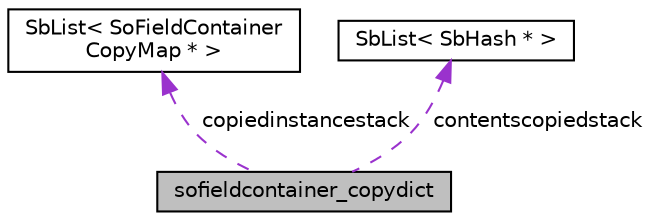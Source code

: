 digraph "sofieldcontainer_copydict"
{
 // LATEX_PDF_SIZE
  edge [fontname="Helvetica",fontsize="10",labelfontname="Helvetica",labelfontsize="10"];
  node [fontname="Helvetica",fontsize="10",shape=record];
  Node1 [label="sofieldcontainer_copydict",height=0.2,width=0.4,color="black", fillcolor="grey75", style="filled", fontcolor="black",tooltip=" "];
  Node2 -> Node1 [dir="back",color="darkorchid3",fontsize="10",style="dashed",label=" copiedinstancestack" ,fontname="Helvetica"];
  Node2 [label="SbList\< SoFieldContainer\lCopyMap * \>",height=0.2,width=0.4,color="black", fillcolor="white", style="filled",URL="$classSbList.html",tooltip=" "];
  Node3 -> Node1 [dir="back",color="darkorchid3",fontsize="10",style="dashed",label=" contentscopiedstack" ,fontname="Helvetica"];
  Node3 [label="SbList\< SbHash * \>",height=0.2,width=0.4,color="black", fillcolor="white", style="filled",URL="$classSbList.html",tooltip=" "];
}
